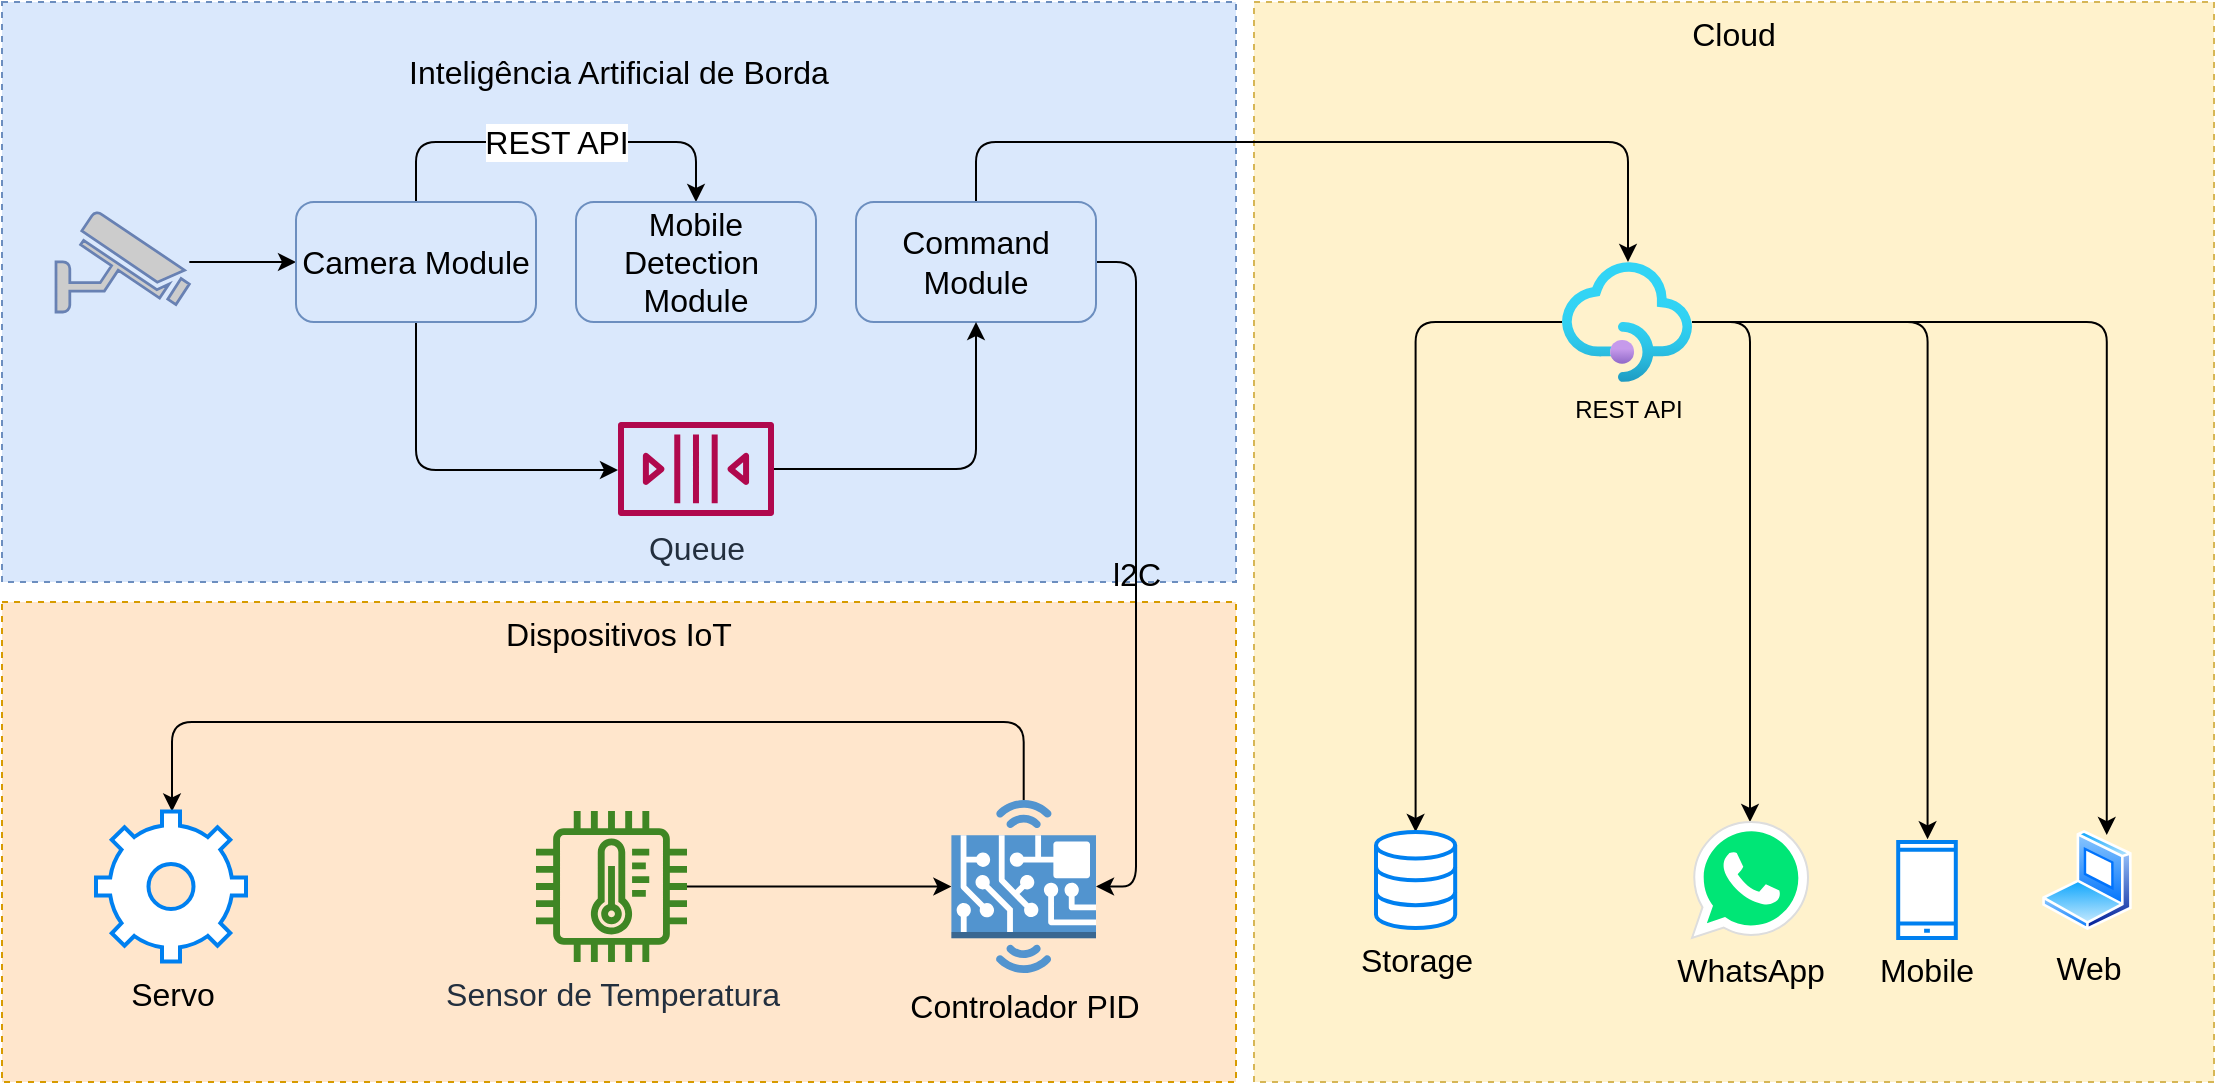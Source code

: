 <mxfile>
    <diagram id="ZV6AiQ5RT10K4hsEms5L" name="Page-1">
        <mxGraphModel dx="1818" dy="731" grid="1" gridSize="10" guides="1" tooltips="1" connect="1" arrows="1" fold="1" page="1" pageScale="1" pageWidth="850" pageHeight="1100" math="0" shadow="0">
            <root>
                <mxCell id="0"/>
                <mxCell id="1" parent="0"/>
                <mxCell id="29" value="Cloud" style="rounded=0;whiteSpace=wrap;html=1;dashed=1;fillColor=#fff2cc;strokeColor=#d6b656;verticalAlign=top;fontSize=16;fontStyle=0" vertex="1" parent="1">
                    <mxGeometry x="719" y="130" width="480" height="540" as="geometry"/>
                </mxCell>
                <mxCell id="21" value="Dispositivos IoT" style="rounded=0;whiteSpace=wrap;html=1;dashed=1;fillColor=#ffe6cc;strokeColor=#d79b00;verticalAlign=top;fontSize=16;fontStyle=0" vertex="1" parent="1">
                    <mxGeometry x="93" y="430" width="617" height="240" as="geometry"/>
                </mxCell>
                <mxCell id="20" value="&lt;br style=&quot;font-size: 16px;&quot;&gt;&lt;span style=&quot;font-size: 16px;&quot;&gt;&lt;span style=&quot;font-size: 16px; line-height: 107%; font-family: Aptos, sans-serif;&quot;&gt;Inteligência Artificial de Borda&lt;/span&gt;&lt;/span&gt;" style="rounded=0;whiteSpace=wrap;html=1;dashed=1;fillColor=#dae8fc;strokeColor=#6c8ebf;verticalAlign=top;fontSize=16;fontStyle=0" vertex="1" parent="1">
                    <mxGeometry x="93" y="130" width="617" height="290" as="geometry"/>
                </mxCell>
                <mxCell id="8" style="edgeStyle=none;html=1;entryX=0;entryY=0.5;entryDx=0;entryDy=0;fontSize=16;" edge="1" parent="1" source="4" target="5">
                    <mxGeometry relative="1" as="geometry"/>
                </mxCell>
                <mxCell id="4" value="" style="fontColor=#0066CC;verticalAlign=top;verticalLabelPosition=bottom;labelPosition=center;align=center;html=1;outlineConnect=0;fillColor=#CCCCCC;strokeColor=#6881B3;gradientColor=none;gradientDirection=north;strokeWidth=2;shape=mxgraph.networks.security_camera;fontSize=16;" vertex="1" parent="1">
                    <mxGeometry x="120" y="235" width="66.67" height="50" as="geometry"/>
                </mxCell>
                <mxCell id="10" value="REST API" style="edgeStyle=orthogonalEdgeStyle;html=1;exitX=0.5;exitY=0;exitDx=0;exitDy=0;entryX=0.5;entryY=0;entryDx=0;entryDy=0;fontSize=16;" edge="1" parent="1" source="5" target="6">
                    <mxGeometry relative="1" as="geometry">
                        <Array as="points">
                            <mxPoint x="300" y="200"/>
                            <mxPoint x="440" y="200"/>
                        </Array>
                    </mxGeometry>
                </mxCell>
                <mxCell id="18" style="edgeStyle=orthogonalEdgeStyle;html=1;fontSize=16;" edge="1" parent="1" source="5" target="11">
                    <mxGeometry relative="1" as="geometry">
                        <Array as="points">
                            <mxPoint x="300" y="364"/>
                        </Array>
                    </mxGeometry>
                </mxCell>
                <mxCell id="5" value="Camera Module" style="rounded=1;whiteSpace=wrap;html=1;fillColor=#dae8fc;strokeColor=#6c8ebf;fontSize=16;" vertex="1" parent="1">
                    <mxGeometry x="240" y="230" width="120" height="60" as="geometry"/>
                </mxCell>
                <mxCell id="6" value="Mobile Detection&amp;nbsp; Module" style="rounded=1;whiteSpace=wrap;html=1;fillColor=#dae8fc;strokeColor=#6c8ebf;fontSize=16;" vertex="1" parent="1">
                    <mxGeometry x="380" y="230" width="120" height="60" as="geometry"/>
                </mxCell>
                <mxCell id="28" value="l2C" style="edgeStyle=orthogonalEdgeStyle;html=1;entryX=1;entryY=0.5;entryDx=0;entryDy=0;entryPerimeter=0;fontSize=16;fontStyle=0;labelBackgroundColor=none;" edge="1" parent="1" source="7" target="23">
                    <mxGeometry relative="1" as="geometry">
                        <Array as="points">
                            <mxPoint x="660" y="260"/>
                            <mxPoint x="660" y="572"/>
                        </Array>
                    </mxGeometry>
                </mxCell>
                <mxCell id="32" style="edgeStyle=orthogonalEdgeStyle;html=1;exitX=0.5;exitY=0;exitDx=0;exitDy=0;labelBackgroundColor=none;fontSize=16;" edge="1" parent="1" source="7" target="30">
                    <mxGeometry relative="1" as="geometry">
                        <Array as="points">
                            <mxPoint x="580" y="200"/>
                            <mxPoint x="906" y="200"/>
                        </Array>
                    </mxGeometry>
                </mxCell>
                <mxCell id="7" value="Command Module" style="rounded=1;whiteSpace=wrap;html=1;fillColor=#dae8fc;strokeColor=#6c8ebf;fontSize=16;" vertex="1" parent="1">
                    <mxGeometry x="520" y="230" width="120" height="60" as="geometry"/>
                </mxCell>
                <mxCell id="16" style="edgeStyle=orthogonalEdgeStyle;html=1;entryX=0.5;entryY=1;entryDx=0;entryDy=0;fontSize=16;" edge="1" parent="1" source="11" target="7">
                    <mxGeometry relative="1" as="geometry"/>
                </mxCell>
                <mxCell id="11" value="Queue" style="sketch=0;outlineConnect=0;fontColor=#232F3E;gradientColor=none;fillColor=#B0084D;strokeColor=none;dashed=0;verticalLabelPosition=bottom;verticalAlign=top;align=center;html=1;fontSize=16;fontStyle=0;aspect=fixed;pointerEvents=1;shape=mxgraph.aws4.queue;" vertex="1" parent="1">
                    <mxGeometry x="401" y="340" width="78" height="47" as="geometry"/>
                </mxCell>
                <mxCell id="24" style="edgeStyle=orthogonalEdgeStyle;html=1;fontSize=16;" edge="1" parent="1" source="22" target="23">
                    <mxGeometry relative="1" as="geometry"/>
                </mxCell>
                <mxCell id="22" value="Sensor de Temperatura" style="sketch=0;outlineConnect=0;fontColor=#232F3E;gradientColor=none;fillColor=#3F8624;strokeColor=none;dashed=0;verticalLabelPosition=bottom;verticalAlign=top;align=center;html=1;fontSize=16;fontStyle=0;aspect=fixed;pointerEvents=1;shape=mxgraph.aws4.iot_thing_temperature_sensor;" vertex="1" parent="1">
                    <mxGeometry x="360" y="534.5" width="75.5" height="75.5" as="geometry"/>
                </mxCell>
                <mxCell id="26" style="edgeStyle=orthogonalEdgeStyle;html=1;fontSize=16;" edge="1" parent="1" source="23" target="25">
                    <mxGeometry relative="1" as="geometry">
                        <Array as="points">
                            <mxPoint x="604" y="490"/>
                            <mxPoint x="178" y="490"/>
                        </Array>
                    </mxGeometry>
                </mxCell>
                <mxCell id="23" value="Controlador PID" style="outlineConnect=0;dashed=0;verticalLabelPosition=bottom;verticalAlign=top;align=center;html=1;shape=mxgraph.aws3.hardware_board;fillColor=#5294CF;gradientColor=none;fontSize=16;" vertex="1" parent="1">
                    <mxGeometry x="567.7" y="529" width="72.3" height="86.5" as="geometry"/>
                </mxCell>
                <mxCell id="25" value="Servo" style="html=1;verticalLabelPosition=bottom;align=center;labelBackgroundColor=none;verticalAlign=top;strokeWidth=2;strokeColor=#0080F0;shadow=0;dashed=0;shape=mxgraph.ios7.icons.settings;fontSize=16;" vertex="1" parent="1">
                    <mxGeometry x="140" y="534.75" width="75" height="75" as="geometry"/>
                </mxCell>
                <mxCell id="37" style="edgeStyle=orthogonalEdgeStyle;html=1;labelBackgroundColor=none;fontSize=16;" edge="1" parent="1" source="30" target="33">
                    <mxGeometry relative="1" as="geometry"/>
                </mxCell>
                <mxCell id="41" style="edgeStyle=orthogonalEdgeStyle;html=1;entryX=0.51;entryY=-0.028;entryDx=0;entryDy=0;entryPerimeter=0;labelBackgroundColor=none;fontSize=16;" edge="1" parent="1" source="30" target="39">
                    <mxGeometry relative="1" as="geometry"/>
                </mxCell>
                <mxCell id="42" style="edgeStyle=orthogonalEdgeStyle;html=1;entryX=0.75;entryY=0;entryDx=0;entryDy=0;labelBackgroundColor=none;fontSize=16;" edge="1" parent="1" source="30" target="40">
                    <mxGeometry relative="1" as="geometry"/>
                </mxCell>
                <mxCell id="43" style="edgeStyle=orthogonalEdgeStyle;html=1;labelBackgroundColor=none;fontSize=16;" edge="1" parent="1" source="30" target="38">
                    <mxGeometry relative="1" as="geometry">
                        <Array as="points">
                            <mxPoint x="967" y="290"/>
                        </Array>
                    </mxGeometry>
                </mxCell>
                <mxCell id="30" value="REST API" style="aspect=fixed;html=1;points=[];align=center;image;fontSize=12;image=img/lib/azure2/app_services/API_Management_Services.svg;dashed=1;labelBackgroundColor=none;" vertex="1" parent="1">
                    <mxGeometry x="873" y="260" width="65" height="60" as="geometry"/>
                </mxCell>
                <mxCell id="33" value="Storage" style="html=1;verticalLabelPosition=bottom;align=center;labelBackgroundColor=none;verticalAlign=top;strokeWidth=2;strokeColor=#0080F0;shadow=0;dashed=0;shape=mxgraph.ios7.icons.data;fontSize=16;" vertex="1" parent="1">
                    <mxGeometry x="780" y="545" width="39.59" height="48" as="geometry"/>
                </mxCell>
                <mxCell id="38" value="WhatsApp" style="dashed=0;outlineConnect=0;html=1;align=center;labelPosition=center;verticalLabelPosition=bottom;verticalAlign=top;shape=mxgraph.weblogos.whatsapp;fillColor=#00E676;strokeColor=#dddddd;labelBackgroundColor=none;fontSize=16;" vertex="1" parent="1">
                    <mxGeometry x="938" y="540" width="58" height="58" as="geometry"/>
                </mxCell>
                <mxCell id="39" value="Mobile" style="html=1;verticalLabelPosition=bottom;align=center;labelBackgroundColor=none;verticalAlign=top;strokeWidth=2;strokeColor=#0080F0;shadow=0;dashed=0;shape=mxgraph.ios7.icons.smartphone;fontSize=16;" vertex="1" parent="1">
                    <mxGeometry x="1041.1" y="550" width="28.8" height="48" as="geometry"/>
                </mxCell>
                <mxCell id="40" value="Web" style="aspect=fixed;perimeter=ellipsePerimeter;html=1;align=center;shadow=0;dashed=0;spacingTop=3;image;image=img/lib/active_directory/laptop_client.svg;labelBackgroundColor=none;fontSize=16;" vertex="1" parent="1">
                    <mxGeometry x="1113" y="544" width="45" height="50" as="geometry"/>
                </mxCell>
            </root>
        </mxGraphModel>
    </diagram>
</mxfile>